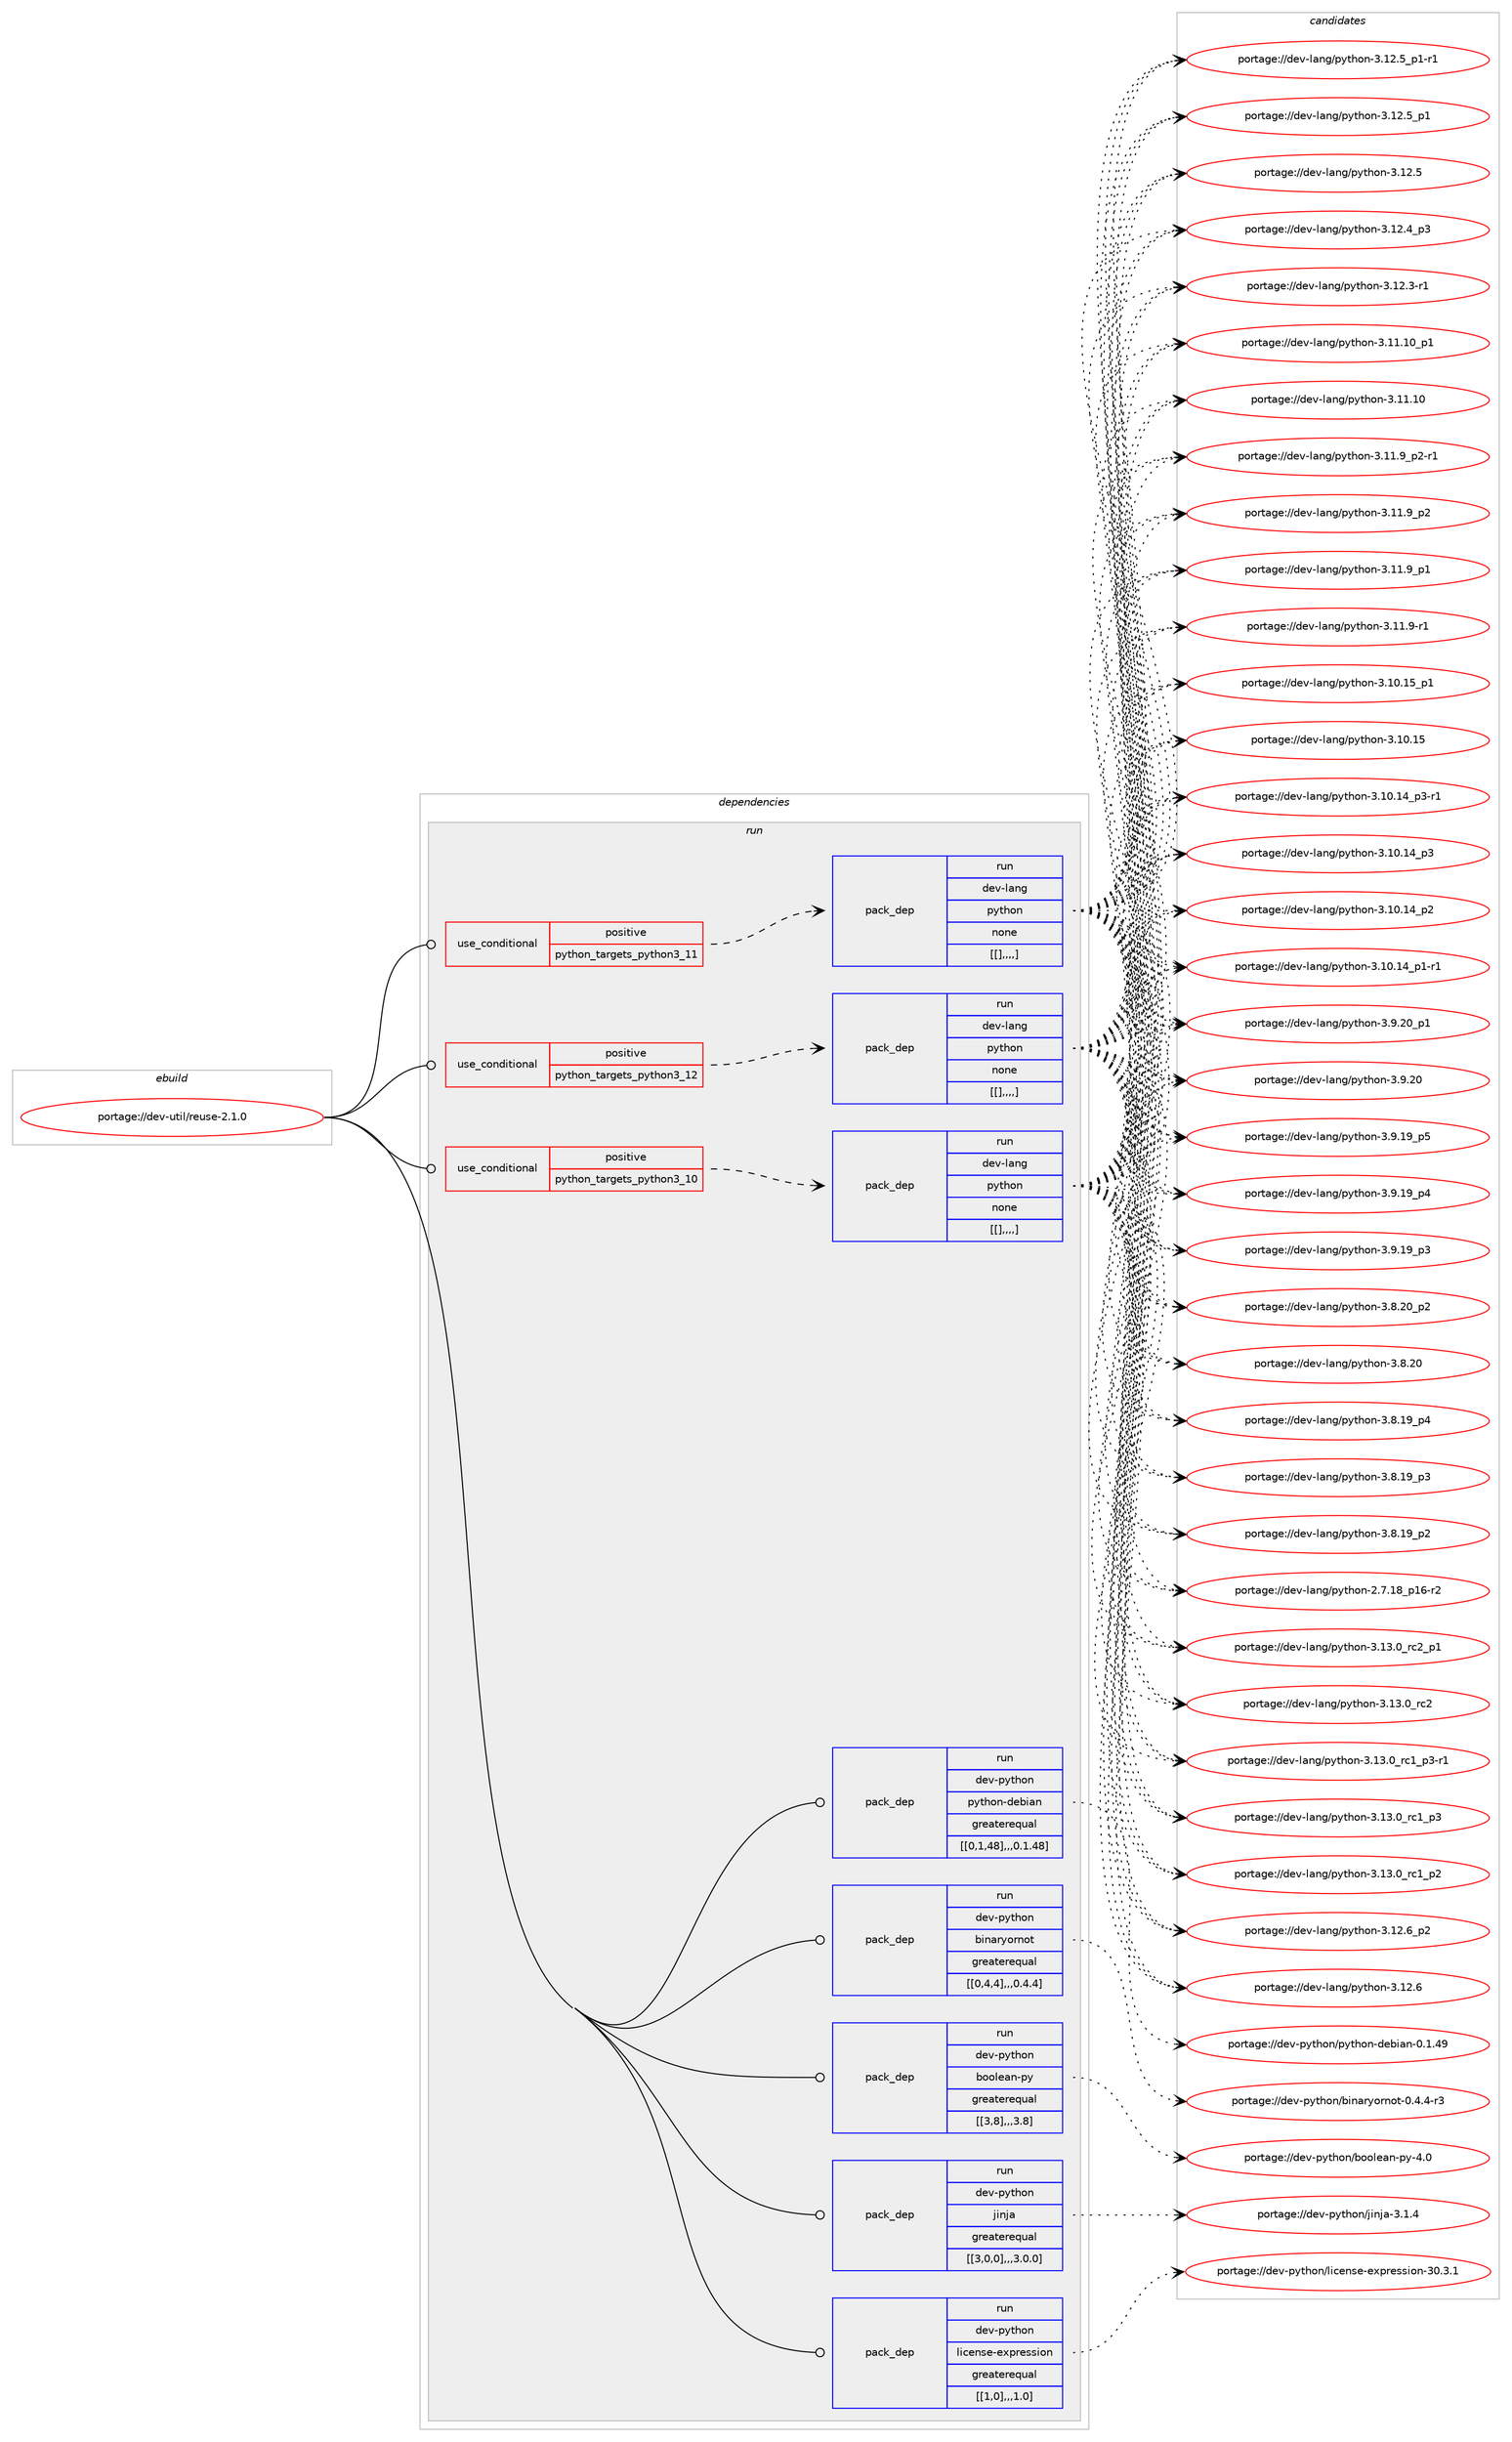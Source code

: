 digraph prolog {

# *************
# Graph options
# *************

newrank=true;
concentrate=true;
compound=true;
graph [rankdir=LR,fontname=Helvetica,fontsize=10,ranksep=1.5];#, ranksep=2.5, nodesep=0.2];
edge  [arrowhead=vee];
node  [fontname=Helvetica,fontsize=10];

# **********
# The ebuild
# **********

subgraph cluster_leftcol {
color=gray;
label=<<i>ebuild</i>>;
id [label="portage://dev-util/reuse-2.1.0", color=red, width=4, href="../dev-util/reuse-2.1.0.svg"];
}

# ****************
# The dependencies
# ****************

subgraph cluster_midcol {
color=gray;
label=<<i>dependencies</i>>;
subgraph cluster_compile {
fillcolor="#eeeeee";
style=filled;
label=<<i>compile</i>>;
}
subgraph cluster_compileandrun {
fillcolor="#eeeeee";
style=filled;
label=<<i>compile and run</i>>;
}
subgraph cluster_run {
fillcolor="#eeeeee";
style=filled;
label=<<i>run</i>>;
subgraph cond64226 {
dependency224210 [label=<<TABLE BORDER="0" CELLBORDER="1" CELLSPACING="0" CELLPADDING="4"><TR><TD ROWSPAN="3" CELLPADDING="10">use_conditional</TD></TR><TR><TD>positive</TD></TR><TR><TD>python_targets_python3_10</TD></TR></TABLE>>, shape=none, color=red];
subgraph pack158548 {
dependency224211 [label=<<TABLE BORDER="0" CELLBORDER="1" CELLSPACING="0" CELLPADDING="4" WIDTH="220"><TR><TD ROWSPAN="6" CELLPADDING="30">pack_dep</TD></TR><TR><TD WIDTH="110">run</TD></TR><TR><TD>dev-lang</TD></TR><TR><TD>python</TD></TR><TR><TD>none</TD></TR><TR><TD>[[],,,,]</TD></TR></TABLE>>, shape=none, color=blue];
}
dependency224210:e -> dependency224211:w [weight=20,style="dashed",arrowhead="vee"];
}
id:e -> dependency224210:w [weight=20,style="solid",arrowhead="odot"];
subgraph cond64227 {
dependency224212 [label=<<TABLE BORDER="0" CELLBORDER="1" CELLSPACING="0" CELLPADDING="4"><TR><TD ROWSPAN="3" CELLPADDING="10">use_conditional</TD></TR><TR><TD>positive</TD></TR><TR><TD>python_targets_python3_11</TD></TR></TABLE>>, shape=none, color=red];
subgraph pack158549 {
dependency224213 [label=<<TABLE BORDER="0" CELLBORDER="1" CELLSPACING="0" CELLPADDING="4" WIDTH="220"><TR><TD ROWSPAN="6" CELLPADDING="30">pack_dep</TD></TR><TR><TD WIDTH="110">run</TD></TR><TR><TD>dev-lang</TD></TR><TR><TD>python</TD></TR><TR><TD>none</TD></TR><TR><TD>[[],,,,]</TD></TR></TABLE>>, shape=none, color=blue];
}
dependency224212:e -> dependency224213:w [weight=20,style="dashed",arrowhead="vee"];
}
id:e -> dependency224212:w [weight=20,style="solid",arrowhead="odot"];
subgraph cond64228 {
dependency224214 [label=<<TABLE BORDER="0" CELLBORDER="1" CELLSPACING="0" CELLPADDING="4"><TR><TD ROWSPAN="3" CELLPADDING="10">use_conditional</TD></TR><TR><TD>positive</TD></TR><TR><TD>python_targets_python3_12</TD></TR></TABLE>>, shape=none, color=red];
subgraph pack158550 {
dependency224215 [label=<<TABLE BORDER="0" CELLBORDER="1" CELLSPACING="0" CELLPADDING="4" WIDTH="220"><TR><TD ROWSPAN="6" CELLPADDING="30">pack_dep</TD></TR><TR><TD WIDTH="110">run</TD></TR><TR><TD>dev-lang</TD></TR><TR><TD>python</TD></TR><TR><TD>none</TD></TR><TR><TD>[[],,,,]</TD></TR></TABLE>>, shape=none, color=blue];
}
dependency224214:e -> dependency224215:w [weight=20,style="dashed",arrowhead="vee"];
}
id:e -> dependency224214:w [weight=20,style="solid",arrowhead="odot"];
subgraph pack158551 {
dependency224216 [label=<<TABLE BORDER="0" CELLBORDER="1" CELLSPACING="0" CELLPADDING="4" WIDTH="220"><TR><TD ROWSPAN="6" CELLPADDING="30">pack_dep</TD></TR><TR><TD WIDTH="110">run</TD></TR><TR><TD>dev-python</TD></TR><TR><TD>binaryornot</TD></TR><TR><TD>greaterequal</TD></TR><TR><TD>[[0,4,4],,,0.4.4]</TD></TR></TABLE>>, shape=none, color=blue];
}
id:e -> dependency224216:w [weight=20,style="solid",arrowhead="odot"];
subgraph pack158552 {
dependency224217 [label=<<TABLE BORDER="0" CELLBORDER="1" CELLSPACING="0" CELLPADDING="4" WIDTH="220"><TR><TD ROWSPAN="6" CELLPADDING="30">pack_dep</TD></TR><TR><TD WIDTH="110">run</TD></TR><TR><TD>dev-python</TD></TR><TR><TD>boolean-py</TD></TR><TR><TD>greaterequal</TD></TR><TR><TD>[[3,8],,,3.8]</TD></TR></TABLE>>, shape=none, color=blue];
}
id:e -> dependency224217:w [weight=20,style="solid",arrowhead="odot"];
subgraph pack158553 {
dependency224218 [label=<<TABLE BORDER="0" CELLBORDER="1" CELLSPACING="0" CELLPADDING="4" WIDTH="220"><TR><TD ROWSPAN="6" CELLPADDING="30">pack_dep</TD></TR><TR><TD WIDTH="110">run</TD></TR><TR><TD>dev-python</TD></TR><TR><TD>jinja</TD></TR><TR><TD>greaterequal</TD></TR><TR><TD>[[3,0,0],,,3.0.0]</TD></TR></TABLE>>, shape=none, color=blue];
}
id:e -> dependency224218:w [weight=20,style="solid",arrowhead="odot"];
subgraph pack158554 {
dependency224219 [label=<<TABLE BORDER="0" CELLBORDER="1" CELLSPACING="0" CELLPADDING="4" WIDTH="220"><TR><TD ROWSPAN="6" CELLPADDING="30">pack_dep</TD></TR><TR><TD WIDTH="110">run</TD></TR><TR><TD>dev-python</TD></TR><TR><TD>license-expression</TD></TR><TR><TD>greaterequal</TD></TR><TR><TD>[[1,0],,,1.0]</TD></TR></TABLE>>, shape=none, color=blue];
}
id:e -> dependency224219:w [weight=20,style="solid",arrowhead="odot"];
subgraph pack158555 {
dependency224220 [label=<<TABLE BORDER="0" CELLBORDER="1" CELLSPACING="0" CELLPADDING="4" WIDTH="220"><TR><TD ROWSPAN="6" CELLPADDING="30">pack_dep</TD></TR><TR><TD WIDTH="110">run</TD></TR><TR><TD>dev-python</TD></TR><TR><TD>python-debian</TD></TR><TR><TD>greaterequal</TD></TR><TR><TD>[[0,1,48],,,0.1.48]</TD></TR></TABLE>>, shape=none, color=blue];
}
id:e -> dependency224220:w [weight=20,style="solid",arrowhead="odot"];
}
}

# **************
# The candidates
# **************

subgraph cluster_choices {
rank=same;
color=gray;
label=<<i>candidates</i>>;

subgraph choice158548 {
color=black;
nodesep=1;
choice100101118451089711010347112121116104111110455146495146489511499509511249 [label="portage://dev-lang/python-3.13.0_rc2_p1", color=red, width=4,href="../dev-lang/python-3.13.0_rc2_p1.svg"];
choice10010111845108971101034711212111610411111045514649514648951149950 [label="portage://dev-lang/python-3.13.0_rc2", color=red, width=4,href="../dev-lang/python-3.13.0_rc2.svg"];
choice1001011184510897110103471121211161041111104551464951464895114994995112514511449 [label="portage://dev-lang/python-3.13.0_rc1_p3-r1", color=red, width=4,href="../dev-lang/python-3.13.0_rc1_p3-r1.svg"];
choice100101118451089711010347112121116104111110455146495146489511499499511251 [label="portage://dev-lang/python-3.13.0_rc1_p3", color=red, width=4,href="../dev-lang/python-3.13.0_rc1_p3.svg"];
choice100101118451089711010347112121116104111110455146495146489511499499511250 [label="portage://dev-lang/python-3.13.0_rc1_p2", color=red, width=4,href="../dev-lang/python-3.13.0_rc1_p2.svg"];
choice100101118451089711010347112121116104111110455146495046549511250 [label="portage://dev-lang/python-3.12.6_p2", color=red, width=4,href="../dev-lang/python-3.12.6_p2.svg"];
choice10010111845108971101034711212111610411111045514649504654 [label="portage://dev-lang/python-3.12.6", color=red, width=4,href="../dev-lang/python-3.12.6.svg"];
choice1001011184510897110103471121211161041111104551464950465395112494511449 [label="portage://dev-lang/python-3.12.5_p1-r1", color=red, width=4,href="../dev-lang/python-3.12.5_p1-r1.svg"];
choice100101118451089711010347112121116104111110455146495046539511249 [label="portage://dev-lang/python-3.12.5_p1", color=red, width=4,href="../dev-lang/python-3.12.5_p1.svg"];
choice10010111845108971101034711212111610411111045514649504653 [label="portage://dev-lang/python-3.12.5", color=red, width=4,href="../dev-lang/python-3.12.5.svg"];
choice100101118451089711010347112121116104111110455146495046529511251 [label="portage://dev-lang/python-3.12.4_p3", color=red, width=4,href="../dev-lang/python-3.12.4_p3.svg"];
choice100101118451089711010347112121116104111110455146495046514511449 [label="portage://dev-lang/python-3.12.3-r1", color=red, width=4,href="../dev-lang/python-3.12.3-r1.svg"];
choice10010111845108971101034711212111610411111045514649494649489511249 [label="portage://dev-lang/python-3.11.10_p1", color=red, width=4,href="../dev-lang/python-3.11.10_p1.svg"];
choice1001011184510897110103471121211161041111104551464949464948 [label="portage://dev-lang/python-3.11.10", color=red, width=4,href="../dev-lang/python-3.11.10.svg"];
choice1001011184510897110103471121211161041111104551464949465795112504511449 [label="portage://dev-lang/python-3.11.9_p2-r1", color=red, width=4,href="../dev-lang/python-3.11.9_p2-r1.svg"];
choice100101118451089711010347112121116104111110455146494946579511250 [label="portage://dev-lang/python-3.11.9_p2", color=red, width=4,href="../dev-lang/python-3.11.9_p2.svg"];
choice100101118451089711010347112121116104111110455146494946579511249 [label="portage://dev-lang/python-3.11.9_p1", color=red, width=4,href="../dev-lang/python-3.11.9_p1.svg"];
choice100101118451089711010347112121116104111110455146494946574511449 [label="portage://dev-lang/python-3.11.9-r1", color=red, width=4,href="../dev-lang/python-3.11.9-r1.svg"];
choice10010111845108971101034711212111610411111045514649484649539511249 [label="portage://dev-lang/python-3.10.15_p1", color=red, width=4,href="../dev-lang/python-3.10.15_p1.svg"];
choice1001011184510897110103471121211161041111104551464948464953 [label="portage://dev-lang/python-3.10.15", color=red, width=4,href="../dev-lang/python-3.10.15.svg"];
choice100101118451089711010347112121116104111110455146494846495295112514511449 [label="portage://dev-lang/python-3.10.14_p3-r1", color=red, width=4,href="../dev-lang/python-3.10.14_p3-r1.svg"];
choice10010111845108971101034711212111610411111045514649484649529511251 [label="portage://dev-lang/python-3.10.14_p3", color=red, width=4,href="../dev-lang/python-3.10.14_p3.svg"];
choice10010111845108971101034711212111610411111045514649484649529511250 [label="portage://dev-lang/python-3.10.14_p2", color=red, width=4,href="../dev-lang/python-3.10.14_p2.svg"];
choice100101118451089711010347112121116104111110455146494846495295112494511449 [label="portage://dev-lang/python-3.10.14_p1-r1", color=red, width=4,href="../dev-lang/python-3.10.14_p1-r1.svg"];
choice100101118451089711010347112121116104111110455146574650489511249 [label="portage://dev-lang/python-3.9.20_p1", color=red, width=4,href="../dev-lang/python-3.9.20_p1.svg"];
choice10010111845108971101034711212111610411111045514657465048 [label="portage://dev-lang/python-3.9.20", color=red, width=4,href="../dev-lang/python-3.9.20.svg"];
choice100101118451089711010347112121116104111110455146574649579511253 [label="portage://dev-lang/python-3.9.19_p5", color=red, width=4,href="../dev-lang/python-3.9.19_p5.svg"];
choice100101118451089711010347112121116104111110455146574649579511252 [label="portage://dev-lang/python-3.9.19_p4", color=red, width=4,href="../dev-lang/python-3.9.19_p4.svg"];
choice100101118451089711010347112121116104111110455146574649579511251 [label="portage://dev-lang/python-3.9.19_p3", color=red, width=4,href="../dev-lang/python-3.9.19_p3.svg"];
choice100101118451089711010347112121116104111110455146564650489511250 [label="portage://dev-lang/python-3.8.20_p2", color=red, width=4,href="../dev-lang/python-3.8.20_p2.svg"];
choice10010111845108971101034711212111610411111045514656465048 [label="portage://dev-lang/python-3.8.20", color=red, width=4,href="../dev-lang/python-3.8.20.svg"];
choice100101118451089711010347112121116104111110455146564649579511252 [label="portage://dev-lang/python-3.8.19_p4", color=red, width=4,href="../dev-lang/python-3.8.19_p4.svg"];
choice100101118451089711010347112121116104111110455146564649579511251 [label="portage://dev-lang/python-3.8.19_p3", color=red, width=4,href="../dev-lang/python-3.8.19_p3.svg"];
choice100101118451089711010347112121116104111110455146564649579511250 [label="portage://dev-lang/python-3.8.19_p2", color=red, width=4,href="../dev-lang/python-3.8.19_p2.svg"];
choice100101118451089711010347112121116104111110455046554649569511249544511450 [label="portage://dev-lang/python-2.7.18_p16-r2", color=red, width=4,href="../dev-lang/python-2.7.18_p16-r2.svg"];
dependency224211:e -> choice100101118451089711010347112121116104111110455146495146489511499509511249:w [style=dotted,weight="100"];
dependency224211:e -> choice10010111845108971101034711212111610411111045514649514648951149950:w [style=dotted,weight="100"];
dependency224211:e -> choice1001011184510897110103471121211161041111104551464951464895114994995112514511449:w [style=dotted,weight="100"];
dependency224211:e -> choice100101118451089711010347112121116104111110455146495146489511499499511251:w [style=dotted,weight="100"];
dependency224211:e -> choice100101118451089711010347112121116104111110455146495146489511499499511250:w [style=dotted,weight="100"];
dependency224211:e -> choice100101118451089711010347112121116104111110455146495046549511250:w [style=dotted,weight="100"];
dependency224211:e -> choice10010111845108971101034711212111610411111045514649504654:w [style=dotted,weight="100"];
dependency224211:e -> choice1001011184510897110103471121211161041111104551464950465395112494511449:w [style=dotted,weight="100"];
dependency224211:e -> choice100101118451089711010347112121116104111110455146495046539511249:w [style=dotted,weight="100"];
dependency224211:e -> choice10010111845108971101034711212111610411111045514649504653:w [style=dotted,weight="100"];
dependency224211:e -> choice100101118451089711010347112121116104111110455146495046529511251:w [style=dotted,weight="100"];
dependency224211:e -> choice100101118451089711010347112121116104111110455146495046514511449:w [style=dotted,weight="100"];
dependency224211:e -> choice10010111845108971101034711212111610411111045514649494649489511249:w [style=dotted,weight="100"];
dependency224211:e -> choice1001011184510897110103471121211161041111104551464949464948:w [style=dotted,weight="100"];
dependency224211:e -> choice1001011184510897110103471121211161041111104551464949465795112504511449:w [style=dotted,weight="100"];
dependency224211:e -> choice100101118451089711010347112121116104111110455146494946579511250:w [style=dotted,weight="100"];
dependency224211:e -> choice100101118451089711010347112121116104111110455146494946579511249:w [style=dotted,weight="100"];
dependency224211:e -> choice100101118451089711010347112121116104111110455146494946574511449:w [style=dotted,weight="100"];
dependency224211:e -> choice10010111845108971101034711212111610411111045514649484649539511249:w [style=dotted,weight="100"];
dependency224211:e -> choice1001011184510897110103471121211161041111104551464948464953:w [style=dotted,weight="100"];
dependency224211:e -> choice100101118451089711010347112121116104111110455146494846495295112514511449:w [style=dotted,weight="100"];
dependency224211:e -> choice10010111845108971101034711212111610411111045514649484649529511251:w [style=dotted,weight="100"];
dependency224211:e -> choice10010111845108971101034711212111610411111045514649484649529511250:w [style=dotted,weight="100"];
dependency224211:e -> choice100101118451089711010347112121116104111110455146494846495295112494511449:w [style=dotted,weight="100"];
dependency224211:e -> choice100101118451089711010347112121116104111110455146574650489511249:w [style=dotted,weight="100"];
dependency224211:e -> choice10010111845108971101034711212111610411111045514657465048:w [style=dotted,weight="100"];
dependency224211:e -> choice100101118451089711010347112121116104111110455146574649579511253:w [style=dotted,weight="100"];
dependency224211:e -> choice100101118451089711010347112121116104111110455146574649579511252:w [style=dotted,weight="100"];
dependency224211:e -> choice100101118451089711010347112121116104111110455146574649579511251:w [style=dotted,weight="100"];
dependency224211:e -> choice100101118451089711010347112121116104111110455146564650489511250:w [style=dotted,weight="100"];
dependency224211:e -> choice10010111845108971101034711212111610411111045514656465048:w [style=dotted,weight="100"];
dependency224211:e -> choice100101118451089711010347112121116104111110455146564649579511252:w [style=dotted,weight="100"];
dependency224211:e -> choice100101118451089711010347112121116104111110455146564649579511251:w [style=dotted,weight="100"];
dependency224211:e -> choice100101118451089711010347112121116104111110455146564649579511250:w [style=dotted,weight="100"];
dependency224211:e -> choice100101118451089711010347112121116104111110455046554649569511249544511450:w [style=dotted,weight="100"];
}
subgraph choice158549 {
color=black;
nodesep=1;
choice100101118451089711010347112121116104111110455146495146489511499509511249 [label="portage://dev-lang/python-3.13.0_rc2_p1", color=red, width=4,href="../dev-lang/python-3.13.0_rc2_p1.svg"];
choice10010111845108971101034711212111610411111045514649514648951149950 [label="portage://dev-lang/python-3.13.0_rc2", color=red, width=4,href="../dev-lang/python-3.13.0_rc2.svg"];
choice1001011184510897110103471121211161041111104551464951464895114994995112514511449 [label="portage://dev-lang/python-3.13.0_rc1_p3-r1", color=red, width=4,href="../dev-lang/python-3.13.0_rc1_p3-r1.svg"];
choice100101118451089711010347112121116104111110455146495146489511499499511251 [label="portage://dev-lang/python-3.13.0_rc1_p3", color=red, width=4,href="../dev-lang/python-3.13.0_rc1_p3.svg"];
choice100101118451089711010347112121116104111110455146495146489511499499511250 [label="portage://dev-lang/python-3.13.0_rc1_p2", color=red, width=4,href="../dev-lang/python-3.13.0_rc1_p2.svg"];
choice100101118451089711010347112121116104111110455146495046549511250 [label="portage://dev-lang/python-3.12.6_p2", color=red, width=4,href="../dev-lang/python-3.12.6_p2.svg"];
choice10010111845108971101034711212111610411111045514649504654 [label="portage://dev-lang/python-3.12.6", color=red, width=4,href="../dev-lang/python-3.12.6.svg"];
choice1001011184510897110103471121211161041111104551464950465395112494511449 [label="portage://dev-lang/python-3.12.5_p1-r1", color=red, width=4,href="../dev-lang/python-3.12.5_p1-r1.svg"];
choice100101118451089711010347112121116104111110455146495046539511249 [label="portage://dev-lang/python-3.12.5_p1", color=red, width=4,href="../dev-lang/python-3.12.5_p1.svg"];
choice10010111845108971101034711212111610411111045514649504653 [label="portage://dev-lang/python-3.12.5", color=red, width=4,href="../dev-lang/python-3.12.5.svg"];
choice100101118451089711010347112121116104111110455146495046529511251 [label="portage://dev-lang/python-3.12.4_p3", color=red, width=4,href="../dev-lang/python-3.12.4_p3.svg"];
choice100101118451089711010347112121116104111110455146495046514511449 [label="portage://dev-lang/python-3.12.3-r1", color=red, width=4,href="../dev-lang/python-3.12.3-r1.svg"];
choice10010111845108971101034711212111610411111045514649494649489511249 [label="portage://dev-lang/python-3.11.10_p1", color=red, width=4,href="../dev-lang/python-3.11.10_p1.svg"];
choice1001011184510897110103471121211161041111104551464949464948 [label="portage://dev-lang/python-3.11.10", color=red, width=4,href="../dev-lang/python-3.11.10.svg"];
choice1001011184510897110103471121211161041111104551464949465795112504511449 [label="portage://dev-lang/python-3.11.9_p2-r1", color=red, width=4,href="../dev-lang/python-3.11.9_p2-r1.svg"];
choice100101118451089711010347112121116104111110455146494946579511250 [label="portage://dev-lang/python-3.11.9_p2", color=red, width=4,href="../dev-lang/python-3.11.9_p2.svg"];
choice100101118451089711010347112121116104111110455146494946579511249 [label="portage://dev-lang/python-3.11.9_p1", color=red, width=4,href="../dev-lang/python-3.11.9_p1.svg"];
choice100101118451089711010347112121116104111110455146494946574511449 [label="portage://dev-lang/python-3.11.9-r1", color=red, width=4,href="../dev-lang/python-3.11.9-r1.svg"];
choice10010111845108971101034711212111610411111045514649484649539511249 [label="portage://dev-lang/python-3.10.15_p1", color=red, width=4,href="../dev-lang/python-3.10.15_p1.svg"];
choice1001011184510897110103471121211161041111104551464948464953 [label="portage://dev-lang/python-3.10.15", color=red, width=4,href="../dev-lang/python-3.10.15.svg"];
choice100101118451089711010347112121116104111110455146494846495295112514511449 [label="portage://dev-lang/python-3.10.14_p3-r1", color=red, width=4,href="../dev-lang/python-3.10.14_p3-r1.svg"];
choice10010111845108971101034711212111610411111045514649484649529511251 [label="portage://dev-lang/python-3.10.14_p3", color=red, width=4,href="../dev-lang/python-3.10.14_p3.svg"];
choice10010111845108971101034711212111610411111045514649484649529511250 [label="portage://dev-lang/python-3.10.14_p2", color=red, width=4,href="../dev-lang/python-3.10.14_p2.svg"];
choice100101118451089711010347112121116104111110455146494846495295112494511449 [label="portage://dev-lang/python-3.10.14_p1-r1", color=red, width=4,href="../dev-lang/python-3.10.14_p1-r1.svg"];
choice100101118451089711010347112121116104111110455146574650489511249 [label="portage://dev-lang/python-3.9.20_p1", color=red, width=4,href="../dev-lang/python-3.9.20_p1.svg"];
choice10010111845108971101034711212111610411111045514657465048 [label="portage://dev-lang/python-3.9.20", color=red, width=4,href="../dev-lang/python-3.9.20.svg"];
choice100101118451089711010347112121116104111110455146574649579511253 [label="portage://dev-lang/python-3.9.19_p5", color=red, width=4,href="../dev-lang/python-3.9.19_p5.svg"];
choice100101118451089711010347112121116104111110455146574649579511252 [label="portage://dev-lang/python-3.9.19_p4", color=red, width=4,href="../dev-lang/python-3.9.19_p4.svg"];
choice100101118451089711010347112121116104111110455146574649579511251 [label="portage://dev-lang/python-3.9.19_p3", color=red, width=4,href="../dev-lang/python-3.9.19_p3.svg"];
choice100101118451089711010347112121116104111110455146564650489511250 [label="portage://dev-lang/python-3.8.20_p2", color=red, width=4,href="../dev-lang/python-3.8.20_p2.svg"];
choice10010111845108971101034711212111610411111045514656465048 [label="portage://dev-lang/python-3.8.20", color=red, width=4,href="../dev-lang/python-3.8.20.svg"];
choice100101118451089711010347112121116104111110455146564649579511252 [label="portage://dev-lang/python-3.8.19_p4", color=red, width=4,href="../dev-lang/python-3.8.19_p4.svg"];
choice100101118451089711010347112121116104111110455146564649579511251 [label="portage://dev-lang/python-3.8.19_p3", color=red, width=4,href="../dev-lang/python-3.8.19_p3.svg"];
choice100101118451089711010347112121116104111110455146564649579511250 [label="portage://dev-lang/python-3.8.19_p2", color=red, width=4,href="../dev-lang/python-3.8.19_p2.svg"];
choice100101118451089711010347112121116104111110455046554649569511249544511450 [label="portage://dev-lang/python-2.7.18_p16-r2", color=red, width=4,href="../dev-lang/python-2.7.18_p16-r2.svg"];
dependency224213:e -> choice100101118451089711010347112121116104111110455146495146489511499509511249:w [style=dotted,weight="100"];
dependency224213:e -> choice10010111845108971101034711212111610411111045514649514648951149950:w [style=dotted,weight="100"];
dependency224213:e -> choice1001011184510897110103471121211161041111104551464951464895114994995112514511449:w [style=dotted,weight="100"];
dependency224213:e -> choice100101118451089711010347112121116104111110455146495146489511499499511251:w [style=dotted,weight="100"];
dependency224213:e -> choice100101118451089711010347112121116104111110455146495146489511499499511250:w [style=dotted,weight="100"];
dependency224213:e -> choice100101118451089711010347112121116104111110455146495046549511250:w [style=dotted,weight="100"];
dependency224213:e -> choice10010111845108971101034711212111610411111045514649504654:w [style=dotted,weight="100"];
dependency224213:e -> choice1001011184510897110103471121211161041111104551464950465395112494511449:w [style=dotted,weight="100"];
dependency224213:e -> choice100101118451089711010347112121116104111110455146495046539511249:w [style=dotted,weight="100"];
dependency224213:e -> choice10010111845108971101034711212111610411111045514649504653:w [style=dotted,weight="100"];
dependency224213:e -> choice100101118451089711010347112121116104111110455146495046529511251:w [style=dotted,weight="100"];
dependency224213:e -> choice100101118451089711010347112121116104111110455146495046514511449:w [style=dotted,weight="100"];
dependency224213:e -> choice10010111845108971101034711212111610411111045514649494649489511249:w [style=dotted,weight="100"];
dependency224213:e -> choice1001011184510897110103471121211161041111104551464949464948:w [style=dotted,weight="100"];
dependency224213:e -> choice1001011184510897110103471121211161041111104551464949465795112504511449:w [style=dotted,weight="100"];
dependency224213:e -> choice100101118451089711010347112121116104111110455146494946579511250:w [style=dotted,weight="100"];
dependency224213:e -> choice100101118451089711010347112121116104111110455146494946579511249:w [style=dotted,weight="100"];
dependency224213:e -> choice100101118451089711010347112121116104111110455146494946574511449:w [style=dotted,weight="100"];
dependency224213:e -> choice10010111845108971101034711212111610411111045514649484649539511249:w [style=dotted,weight="100"];
dependency224213:e -> choice1001011184510897110103471121211161041111104551464948464953:w [style=dotted,weight="100"];
dependency224213:e -> choice100101118451089711010347112121116104111110455146494846495295112514511449:w [style=dotted,weight="100"];
dependency224213:e -> choice10010111845108971101034711212111610411111045514649484649529511251:w [style=dotted,weight="100"];
dependency224213:e -> choice10010111845108971101034711212111610411111045514649484649529511250:w [style=dotted,weight="100"];
dependency224213:e -> choice100101118451089711010347112121116104111110455146494846495295112494511449:w [style=dotted,weight="100"];
dependency224213:e -> choice100101118451089711010347112121116104111110455146574650489511249:w [style=dotted,weight="100"];
dependency224213:e -> choice10010111845108971101034711212111610411111045514657465048:w [style=dotted,weight="100"];
dependency224213:e -> choice100101118451089711010347112121116104111110455146574649579511253:w [style=dotted,weight="100"];
dependency224213:e -> choice100101118451089711010347112121116104111110455146574649579511252:w [style=dotted,weight="100"];
dependency224213:e -> choice100101118451089711010347112121116104111110455146574649579511251:w [style=dotted,weight="100"];
dependency224213:e -> choice100101118451089711010347112121116104111110455146564650489511250:w [style=dotted,weight="100"];
dependency224213:e -> choice10010111845108971101034711212111610411111045514656465048:w [style=dotted,weight="100"];
dependency224213:e -> choice100101118451089711010347112121116104111110455146564649579511252:w [style=dotted,weight="100"];
dependency224213:e -> choice100101118451089711010347112121116104111110455146564649579511251:w [style=dotted,weight="100"];
dependency224213:e -> choice100101118451089711010347112121116104111110455146564649579511250:w [style=dotted,weight="100"];
dependency224213:e -> choice100101118451089711010347112121116104111110455046554649569511249544511450:w [style=dotted,weight="100"];
}
subgraph choice158550 {
color=black;
nodesep=1;
choice100101118451089711010347112121116104111110455146495146489511499509511249 [label="portage://dev-lang/python-3.13.0_rc2_p1", color=red, width=4,href="../dev-lang/python-3.13.0_rc2_p1.svg"];
choice10010111845108971101034711212111610411111045514649514648951149950 [label="portage://dev-lang/python-3.13.0_rc2", color=red, width=4,href="../dev-lang/python-3.13.0_rc2.svg"];
choice1001011184510897110103471121211161041111104551464951464895114994995112514511449 [label="portage://dev-lang/python-3.13.0_rc1_p3-r1", color=red, width=4,href="../dev-lang/python-3.13.0_rc1_p3-r1.svg"];
choice100101118451089711010347112121116104111110455146495146489511499499511251 [label="portage://dev-lang/python-3.13.0_rc1_p3", color=red, width=4,href="../dev-lang/python-3.13.0_rc1_p3.svg"];
choice100101118451089711010347112121116104111110455146495146489511499499511250 [label="portage://dev-lang/python-3.13.0_rc1_p2", color=red, width=4,href="../dev-lang/python-3.13.0_rc1_p2.svg"];
choice100101118451089711010347112121116104111110455146495046549511250 [label="portage://dev-lang/python-3.12.6_p2", color=red, width=4,href="../dev-lang/python-3.12.6_p2.svg"];
choice10010111845108971101034711212111610411111045514649504654 [label="portage://dev-lang/python-3.12.6", color=red, width=4,href="../dev-lang/python-3.12.6.svg"];
choice1001011184510897110103471121211161041111104551464950465395112494511449 [label="portage://dev-lang/python-3.12.5_p1-r1", color=red, width=4,href="../dev-lang/python-3.12.5_p1-r1.svg"];
choice100101118451089711010347112121116104111110455146495046539511249 [label="portage://dev-lang/python-3.12.5_p1", color=red, width=4,href="../dev-lang/python-3.12.5_p1.svg"];
choice10010111845108971101034711212111610411111045514649504653 [label="portage://dev-lang/python-3.12.5", color=red, width=4,href="../dev-lang/python-3.12.5.svg"];
choice100101118451089711010347112121116104111110455146495046529511251 [label="portage://dev-lang/python-3.12.4_p3", color=red, width=4,href="../dev-lang/python-3.12.4_p3.svg"];
choice100101118451089711010347112121116104111110455146495046514511449 [label="portage://dev-lang/python-3.12.3-r1", color=red, width=4,href="../dev-lang/python-3.12.3-r1.svg"];
choice10010111845108971101034711212111610411111045514649494649489511249 [label="portage://dev-lang/python-3.11.10_p1", color=red, width=4,href="../dev-lang/python-3.11.10_p1.svg"];
choice1001011184510897110103471121211161041111104551464949464948 [label="portage://dev-lang/python-3.11.10", color=red, width=4,href="../dev-lang/python-3.11.10.svg"];
choice1001011184510897110103471121211161041111104551464949465795112504511449 [label="portage://dev-lang/python-3.11.9_p2-r1", color=red, width=4,href="../dev-lang/python-3.11.9_p2-r1.svg"];
choice100101118451089711010347112121116104111110455146494946579511250 [label="portage://dev-lang/python-3.11.9_p2", color=red, width=4,href="../dev-lang/python-3.11.9_p2.svg"];
choice100101118451089711010347112121116104111110455146494946579511249 [label="portage://dev-lang/python-3.11.9_p1", color=red, width=4,href="../dev-lang/python-3.11.9_p1.svg"];
choice100101118451089711010347112121116104111110455146494946574511449 [label="portage://dev-lang/python-3.11.9-r1", color=red, width=4,href="../dev-lang/python-3.11.9-r1.svg"];
choice10010111845108971101034711212111610411111045514649484649539511249 [label="portage://dev-lang/python-3.10.15_p1", color=red, width=4,href="../dev-lang/python-3.10.15_p1.svg"];
choice1001011184510897110103471121211161041111104551464948464953 [label="portage://dev-lang/python-3.10.15", color=red, width=4,href="../dev-lang/python-3.10.15.svg"];
choice100101118451089711010347112121116104111110455146494846495295112514511449 [label="portage://dev-lang/python-3.10.14_p3-r1", color=red, width=4,href="../dev-lang/python-3.10.14_p3-r1.svg"];
choice10010111845108971101034711212111610411111045514649484649529511251 [label="portage://dev-lang/python-3.10.14_p3", color=red, width=4,href="../dev-lang/python-3.10.14_p3.svg"];
choice10010111845108971101034711212111610411111045514649484649529511250 [label="portage://dev-lang/python-3.10.14_p2", color=red, width=4,href="../dev-lang/python-3.10.14_p2.svg"];
choice100101118451089711010347112121116104111110455146494846495295112494511449 [label="portage://dev-lang/python-3.10.14_p1-r1", color=red, width=4,href="../dev-lang/python-3.10.14_p1-r1.svg"];
choice100101118451089711010347112121116104111110455146574650489511249 [label="portage://dev-lang/python-3.9.20_p1", color=red, width=4,href="../dev-lang/python-3.9.20_p1.svg"];
choice10010111845108971101034711212111610411111045514657465048 [label="portage://dev-lang/python-3.9.20", color=red, width=4,href="../dev-lang/python-3.9.20.svg"];
choice100101118451089711010347112121116104111110455146574649579511253 [label="portage://dev-lang/python-3.9.19_p5", color=red, width=4,href="../dev-lang/python-3.9.19_p5.svg"];
choice100101118451089711010347112121116104111110455146574649579511252 [label="portage://dev-lang/python-3.9.19_p4", color=red, width=4,href="../dev-lang/python-3.9.19_p4.svg"];
choice100101118451089711010347112121116104111110455146574649579511251 [label="portage://dev-lang/python-3.9.19_p3", color=red, width=4,href="../dev-lang/python-3.9.19_p3.svg"];
choice100101118451089711010347112121116104111110455146564650489511250 [label="portage://dev-lang/python-3.8.20_p2", color=red, width=4,href="../dev-lang/python-3.8.20_p2.svg"];
choice10010111845108971101034711212111610411111045514656465048 [label="portage://dev-lang/python-3.8.20", color=red, width=4,href="../dev-lang/python-3.8.20.svg"];
choice100101118451089711010347112121116104111110455146564649579511252 [label="portage://dev-lang/python-3.8.19_p4", color=red, width=4,href="../dev-lang/python-3.8.19_p4.svg"];
choice100101118451089711010347112121116104111110455146564649579511251 [label="portage://dev-lang/python-3.8.19_p3", color=red, width=4,href="../dev-lang/python-3.8.19_p3.svg"];
choice100101118451089711010347112121116104111110455146564649579511250 [label="portage://dev-lang/python-3.8.19_p2", color=red, width=4,href="../dev-lang/python-3.8.19_p2.svg"];
choice100101118451089711010347112121116104111110455046554649569511249544511450 [label="portage://dev-lang/python-2.7.18_p16-r2", color=red, width=4,href="../dev-lang/python-2.7.18_p16-r2.svg"];
dependency224215:e -> choice100101118451089711010347112121116104111110455146495146489511499509511249:w [style=dotted,weight="100"];
dependency224215:e -> choice10010111845108971101034711212111610411111045514649514648951149950:w [style=dotted,weight="100"];
dependency224215:e -> choice1001011184510897110103471121211161041111104551464951464895114994995112514511449:w [style=dotted,weight="100"];
dependency224215:e -> choice100101118451089711010347112121116104111110455146495146489511499499511251:w [style=dotted,weight="100"];
dependency224215:e -> choice100101118451089711010347112121116104111110455146495146489511499499511250:w [style=dotted,weight="100"];
dependency224215:e -> choice100101118451089711010347112121116104111110455146495046549511250:w [style=dotted,weight="100"];
dependency224215:e -> choice10010111845108971101034711212111610411111045514649504654:w [style=dotted,weight="100"];
dependency224215:e -> choice1001011184510897110103471121211161041111104551464950465395112494511449:w [style=dotted,weight="100"];
dependency224215:e -> choice100101118451089711010347112121116104111110455146495046539511249:w [style=dotted,weight="100"];
dependency224215:e -> choice10010111845108971101034711212111610411111045514649504653:w [style=dotted,weight="100"];
dependency224215:e -> choice100101118451089711010347112121116104111110455146495046529511251:w [style=dotted,weight="100"];
dependency224215:e -> choice100101118451089711010347112121116104111110455146495046514511449:w [style=dotted,weight="100"];
dependency224215:e -> choice10010111845108971101034711212111610411111045514649494649489511249:w [style=dotted,weight="100"];
dependency224215:e -> choice1001011184510897110103471121211161041111104551464949464948:w [style=dotted,weight="100"];
dependency224215:e -> choice1001011184510897110103471121211161041111104551464949465795112504511449:w [style=dotted,weight="100"];
dependency224215:e -> choice100101118451089711010347112121116104111110455146494946579511250:w [style=dotted,weight="100"];
dependency224215:e -> choice100101118451089711010347112121116104111110455146494946579511249:w [style=dotted,weight="100"];
dependency224215:e -> choice100101118451089711010347112121116104111110455146494946574511449:w [style=dotted,weight="100"];
dependency224215:e -> choice10010111845108971101034711212111610411111045514649484649539511249:w [style=dotted,weight="100"];
dependency224215:e -> choice1001011184510897110103471121211161041111104551464948464953:w [style=dotted,weight="100"];
dependency224215:e -> choice100101118451089711010347112121116104111110455146494846495295112514511449:w [style=dotted,weight="100"];
dependency224215:e -> choice10010111845108971101034711212111610411111045514649484649529511251:w [style=dotted,weight="100"];
dependency224215:e -> choice10010111845108971101034711212111610411111045514649484649529511250:w [style=dotted,weight="100"];
dependency224215:e -> choice100101118451089711010347112121116104111110455146494846495295112494511449:w [style=dotted,weight="100"];
dependency224215:e -> choice100101118451089711010347112121116104111110455146574650489511249:w [style=dotted,weight="100"];
dependency224215:e -> choice10010111845108971101034711212111610411111045514657465048:w [style=dotted,weight="100"];
dependency224215:e -> choice100101118451089711010347112121116104111110455146574649579511253:w [style=dotted,weight="100"];
dependency224215:e -> choice100101118451089711010347112121116104111110455146574649579511252:w [style=dotted,weight="100"];
dependency224215:e -> choice100101118451089711010347112121116104111110455146574649579511251:w [style=dotted,weight="100"];
dependency224215:e -> choice100101118451089711010347112121116104111110455146564650489511250:w [style=dotted,weight="100"];
dependency224215:e -> choice10010111845108971101034711212111610411111045514656465048:w [style=dotted,weight="100"];
dependency224215:e -> choice100101118451089711010347112121116104111110455146564649579511252:w [style=dotted,weight="100"];
dependency224215:e -> choice100101118451089711010347112121116104111110455146564649579511251:w [style=dotted,weight="100"];
dependency224215:e -> choice100101118451089711010347112121116104111110455146564649579511250:w [style=dotted,weight="100"];
dependency224215:e -> choice100101118451089711010347112121116104111110455046554649569511249544511450:w [style=dotted,weight="100"];
}
subgraph choice158551 {
color=black;
nodesep=1;
choice100101118451121211161041111104798105110971141211111141101111164548465246524511451 [label="portage://dev-python/binaryornot-0.4.4-r3", color=red, width=4,href="../dev-python/binaryornot-0.4.4-r3.svg"];
dependency224216:e -> choice100101118451121211161041111104798105110971141211111141101111164548465246524511451:w [style=dotted,weight="100"];
}
subgraph choice158552 {
color=black;
nodesep=1;
choice100101118451121211161041111104798111111108101971104511212145524648 [label="portage://dev-python/boolean-py-4.0", color=red, width=4,href="../dev-python/boolean-py-4.0.svg"];
dependency224217:e -> choice100101118451121211161041111104798111111108101971104511212145524648:w [style=dotted,weight="100"];
}
subgraph choice158553 {
color=black;
nodesep=1;
choice100101118451121211161041111104710610511010697455146494652 [label="portage://dev-python/jinja-3.1.4", color=red, width=4,href="../dev-python/jinja-3.1.4.svg"];
dependency224218:e -> choice100101118451121211161041111104710610511010697455146494652:w [style=dotted,weight="100"];
}
subgraph choice158554 {
color=black;
nodesep=1;
choice1001011184511212111610411111047108105991011101151014510112011211410111511510511111045514846514649 [label="portage://dev-python/license-expression-30.3.1", color=red, width=4,href="../dev-python/license-expression-30.3.1.svg"];
dependency224219:e -> choice1001011184511212111610411111047108105991011101151014510112011211410111511510511111045514846514649:w [style=dotted,weight="100"];
}
subgraph choice158555 {
color=black;
nodesep=1;
choice100101118451121211161041111104711212111610411111045100101981059711045484649465257 [label="portage://dev-python/python-debian-0.1.49", color=red, width=4,href="../dev-python/python-debian-0.1.49.svg"];
dependency224220:e -> choice100101118451121211161041111104711212111610411111045100101981059711045484649465257:w [style=dotted,weight="100"];
}
}

}
